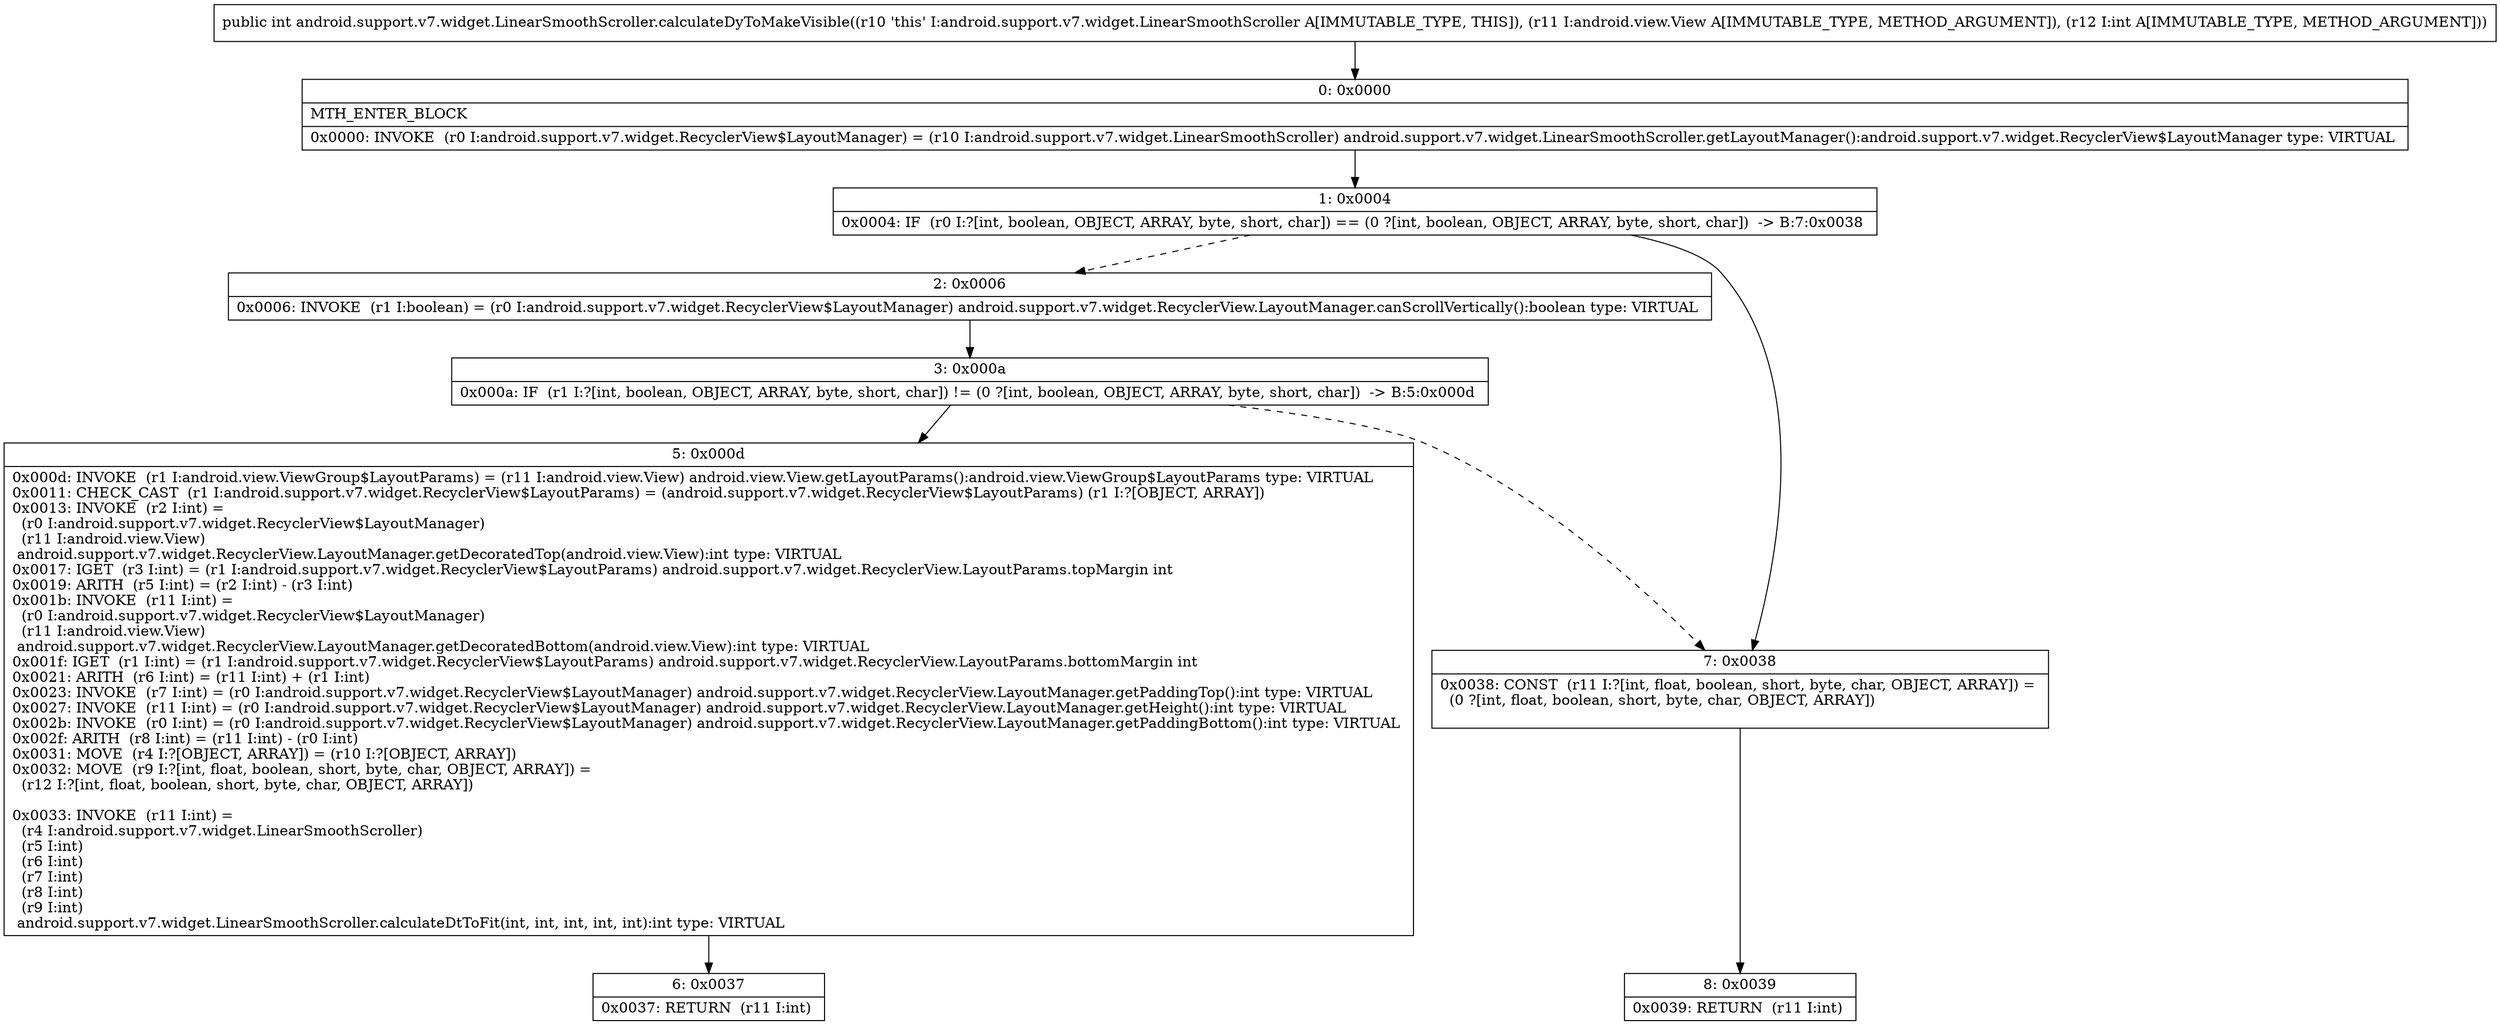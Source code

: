 digraph "CFG forandroid.support.v7.widget.LinearSmoothScroller.calculateDyToMakeVisible(Landroid\/view\/View;I)I" {
Node_0 [shape=record,label="{0\:\ 0x0000|MTH_ENTER_BLOCK\l|0x0000: INVOKE  (r0 I:android.support.v7.widget.RecyclerView$LayoutManager) = (r10 I:android.support.v7.widget.LinearSmoothScroller) android.support.v7.widget.LinearSmoothScroller.getLayoutManager():android.support.v7.widget.RecyclerView$LayoutManager type: VIRTUAL \l}"];
Node_1 [shape=record,label="{1\:\ 0x0004|0x0004: IF  (r0 I:?[int, boolean, OBJECT, ARRAY, byte, short, char]) == (0 ?[int, boolean, OBJECT, ARRAY, byte, short, char])  \-\> B:7:0x0038 \l}"];
Node_2 [shape=record,label="{2\:\ 0x0006|0x0006: INVOKE  (r1 I:boolean) = (r0 I:android.support.v7.widget.RecyclerView$LayoutManager) android.support.v7.widget.RecyclerView.LayoutManager.canScrollVertically():boolean type: VIRTUAL \l}"];
Node_3 [shape=record,label="{3\:\ 0x000a|0x000a: IF  (r1 I:?[int, boolean, OBJECT, ARRAY, byte, short, char]) != (0 ?[int, boolean, OBJECT, ARRAY, byte, short, char])  \-\> B:5:0x000d \l}"];
Node_5 [shape=record,label="{5\:\ 0x000d|0x000d: INVOKE  (r1 I:android.view.ViewGroup$LayoutParams) = (r11 I:android.view.View) android.view.View.getLayoutParams():android.view.ViewGroup$LayoutParams type: VIRTUAL \l0x0011: CHECK_CAST  (r1 I:android.support.v7.widget.RecyclerView$LayoutParams) = (android.support.v7.widget.RecyclerView$LayoutParams) (r1 I:?[OBJECT, ARRAY]) \l0x0013: INVOKE  (r2 I:int) = \l  (r0 I:android.support.v7.widget.RecyclerView$LayoutManager)\l  (r11 I:android.view.View)\l android.support.v7.widget.RecyclerView.LayoutManager.getDecoratedTop(android.view.View):int type: VIRTUAL \l0x0017: IGET  (r3 I:int) = (r1 I:android.support.v7.widget.RecyclerView$LayoutParams) android.support.v7.widget.RecyclerView.LayoutParams.topMargin int \l0x0019: ARITH  (r5 I:int) = (r2 I:int) \- (r3 I:int) \l0x001b: INVOKE  (r11 I:int) = \l  (r0 I:android.support.v7.widget.RecyclerView$LayoutManager)\l  (r11 I:android.view.View)\l android.support.v7.widget.RecyclerView.LayoutManager.getDecoratedBottom(android.view.View):int type: VIRTUAL \l0x001f: IGET  (r1 I:int) = (r1 I:android.support.v7.widget.RecyclerView$LayoutParams) android.support.v7.widget.RecyclerView.LayoutParams.bottomMargin int \l0x0021: ARITH  (r6 I:int) = (r11 I:int) + (r1 I:int) \l0x0023: INVOKE  (r7 I:int) = (r0 I:android.support.v7.widget.RecyclerView$LayoutManager) android.support.v7.widget.RecyclerView.LayoutManager.getPaddingTop():int type: VIRTUAL \l0x0027: INVOKE  (r11 I:int) = (r0 I:android.support.v7.widget.RecyclerView$LayoutManager) android.support.v7.widget.RecyclerView.LayoutManager.getHeight():int type: VIRTUAL \l0x002b: INVOKE  (r0 I:int) = (r0 I:android.support.v7.widget.RecyclerView$LayoutManager) android.support.v7.widget.RecyclerView.LayoutManager.getPaddingBottom():int type: VIRTUAL \l0x002f: ARITH  (r8 I:int) = (r11 I:int) \- (r0 I:int) \l0x0031: MOVE  (r4 I:?[OBJECT, ARRAY]) = (r10 I:?[OBJECT, ARRAY]) \l0x0032: MOVE  (r9 I:?[int, float, boolean, short, byte, char, OBJECT, ARRAY]) = \l  (r12 I:?[int, float, boolean, short, byte, char, OBJECT, ARRAY])\l \l0x0033: INVOKE  (r11 I:int) = \l  (r4 I:android.support.v7.widget.LinearSmoothScroller)\l  (r5 I:int)\l  (r6 I:int)\l  (r7 I:int)\l  (r8 I:int)\l  (r9 I:int)\l android.support.v7.widget.LinearSmoothScroller.calculateDtToFit(int, int, int, int, int):int type: VIRTUAL \l}"];
Node_6 [shape=record,label="{6\:\ 0x0037|0x0037: RETURN  (r11 I:int) \l}"];
Node_7 [shape=record,label="{7\:\ 0x0038|0x0038: CONST  (r11 I:?[int, float, boolean, short, byte, char, OBJECT, ARRAY]) = \l  (0 ?[int, float, boolean, short, byte, char, OBJECT, ARRAY])\l \l}"];
Node_8 [shape=record,label="{8\:\ 0x0039|0x0039: RETURN  (r11 I:int) \l}"];
MethodNode[shape=record,label="{public int android.support.v7.widget.LinearSmoothScroller.calculateDyToMakeVisible((r10 'this' I:android.support.v7.widget.LinearSmoothScroller A[IMMUTABLE_TYPE, THIS]), (r11 I:android.view.View A[IMMUTABLE_TYPE, METHOD_ARGUMENT]), (r12 I:int A[IMMUTABLE_TYPE, METHOD_ARGUMENT])) }"];
MethodNode -> Node_0;
Node_0 -> Node_1;
Node_1 -> Node_2[style=dashed];
Node_1 -> Node_7;
Node_2 -> Node_3;
Node_3 -> Node_5;
Node_3 -> Node_7[style=dashed];
Node_5 -> Node_6;
Node_7 -> Node_8;
}

